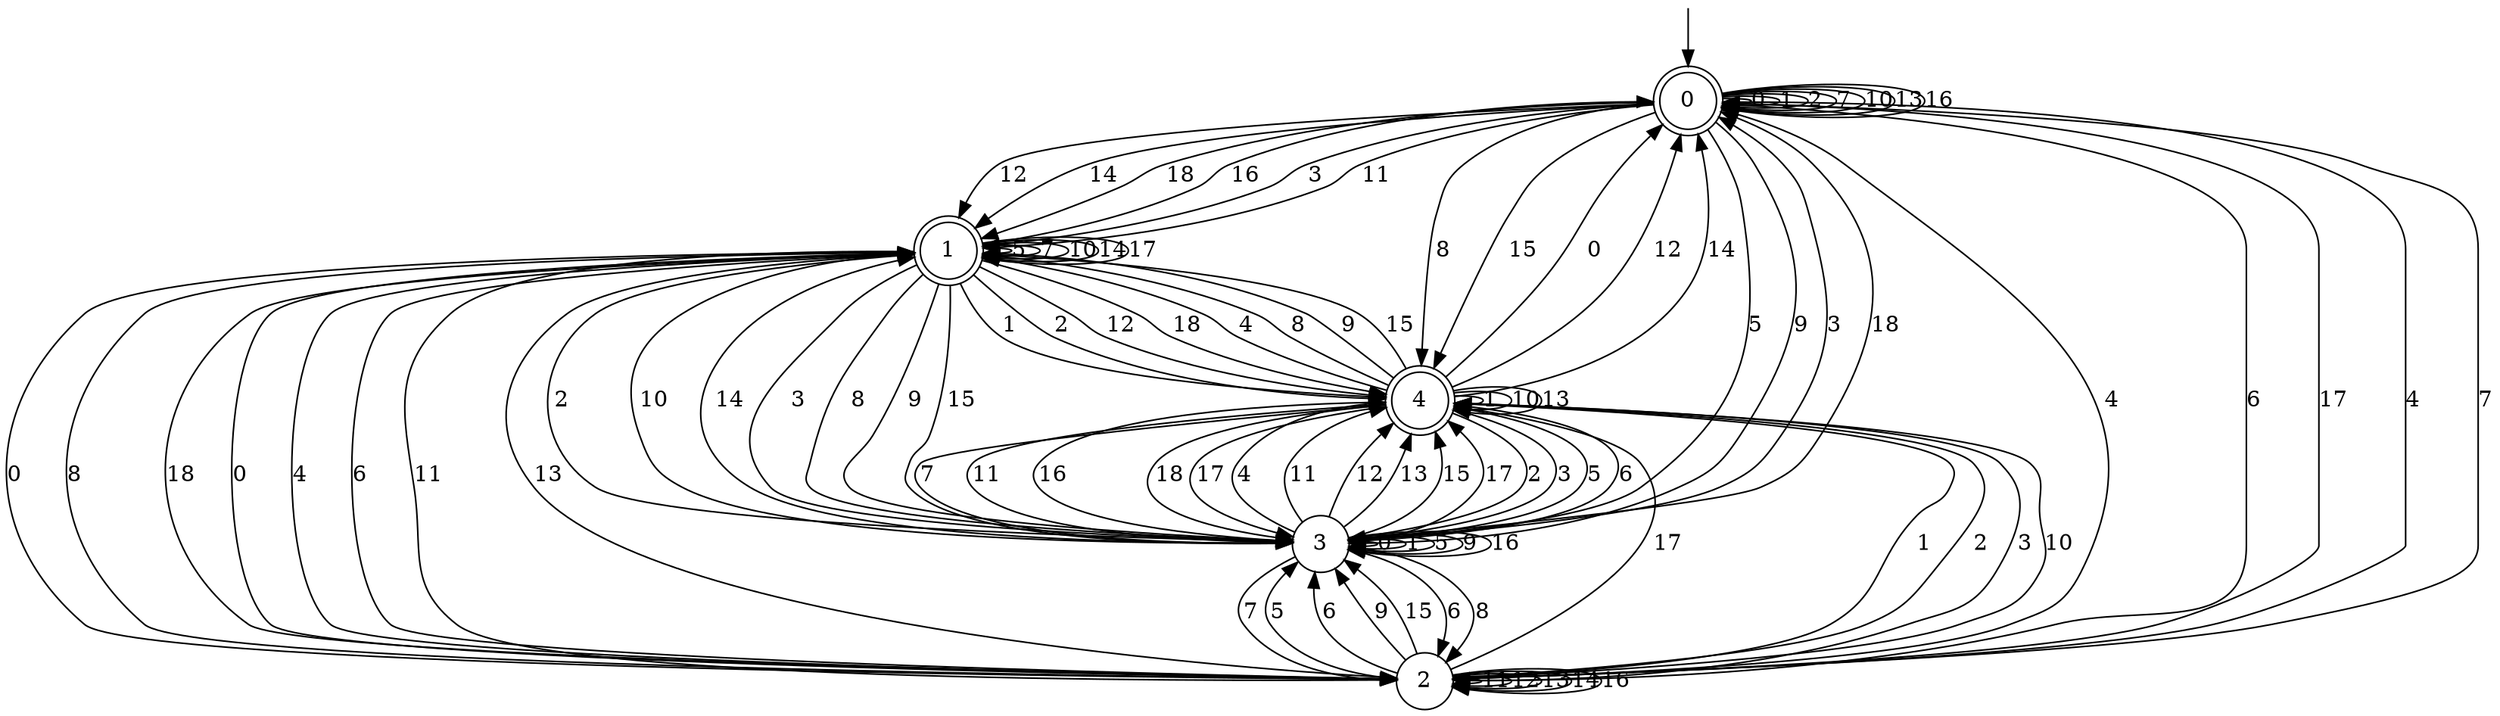 digraph g {

	s0 [shape="doublecircle" label="0"];
	s1 [shape="doublecircle" label="1"];
	s2 [shape="circle" label="2"];
	s3 [shape="circle" label="3"];
	s4 [shape="doublecircle" label="4"];
	s0 -> s0 [label="0"];
	s0 -> s0 [label="1"];
	s0 -> s0 [label="2"];
	s0 -> s1 [label="3"];
	s0 -> s2 [label="4"];
	s0 -> s3 [label="5"];
	s0 -> s2 [label="6"];
	s0 -> s0 [label="7"];
	s0 -> s4 [label="8"];
	s0 -> s3 [label="9"];
	s0 -> s0 [label="10"];
	s0 -> s1 [label="11"];
	s0 -> s1 [label="12"];
	s0 -> s0 [label="13"];
	s0 -> s1 [label="14"];
	s0 -> s4 [label="15"];
	s0 -> s0 [label="16"];
	s0 -> s2 [label="17"];
	s0 -> s1 [label="18"];
	s1 -> s2 [label="0"];
	s1 -> s4 [label="1"];
	s1 -> s4 [label="2"];
	s1 -> s3 [label="3"];
	s1 -> s2 [label="4"];
	s1 -> s1 [label="5"];
	s1 -> s2 [label="6"];
	s1 -> s1 [label="7"];
	s1 -> s3 [label="8"];
	s1 -> s3 [label="9"];
	s1 -> s1 [label="10"];
	s1 -> s2 [label="11"];
	s1 -> s4 [label="12"];
	s1 -> s2 [label="13"];
	s1 -> s1 [label="14"];
	s1 -> s3 [label="15"];
	s1 -> s0 [label="16"];
	s1 -> s1 [label="17"];
	s1 -> s4 [label="18"];
	s2 -> s1 [label="0"];
	s2 -> s4 [label="1"];
	s2 -> s4 [label="2"];
	s2 -> s4 [label="3"];
	s2 -> s0 [label="4"];
	s2 -> s3 [label="5"];
	s2 -> s3 [label="6"];
	s2 -> s0 [label="7"];
	s2 -> s1 [label="8"];
	s2 -> s3 [label="9"];
	s2 -> s4 [label="10"];
	s2 -> s2 [label="11"];
	s2 -> s2 [label="12"];
	s2 -> s2 [label="13"];
	s2 -> s2 [label="14"];
	s2 -> s3 [label="15"];
	s2 -> s2 [label="16"];
	s2 -> s4 [label="17"];
	s2 -> s1 [label="18"];
	s3 -> s3 [label="0"];
	s3 -> s3 [label="1"];
	s3 -> s1 [label="2"];
	s3 -> s0 [label="3"];
	s3 -> s4 [label="4"];
	s3 -> s3 [label="5"];
	s3 -> s2 [label="6"];
	s3 -> s2 [label="7"];
	s3 -> s2 [label="8"];
	s3 -> s3 [label="9"];
	s3 -> s1 [label="10"];
	s3 -> s4 [label="11"];
	s3 -> s4 [label="12"];
	s3 -> s4 [label="13"];
	s3 -> s1 [label="14"];
	s3 -> s4 [label="15"];
	s3 -> s3 [label="16"];
	s3 -> s4 [label="17"];
	s3 -> s0 [label="18"];
	s4 -> s0 [label="0"];
	s4 -> s4 [label="1"];
	s4 -> s3 [label="2"];
	s4 -> s3 [label="3"];
	s4 -> s1 [label="4"];
	s4 -> s3 [label="5"];
	s4 -> s3 [label="6"];
	s4 -> s3 [label="7"];
	s4 -> s1 [label="8"];
	s4 -> s1 [label="9"];
	s4 -> s4 [label="10"];
	s4 -> s3 [label="11"];
	s4 -> s0 [label="12"];
	s4 -> s4 [label="13"];
	s4 -> s0 [label="14"];
	s4 -> s1 [label="15"];
	s4 -> s3 [label="16"];
	s4 -> s3 [label="17"];
	s4 -> s3 [label="18"];

__start0 [label="" shape="none" width="0" height="0"];
__start0 -> s0;

}
